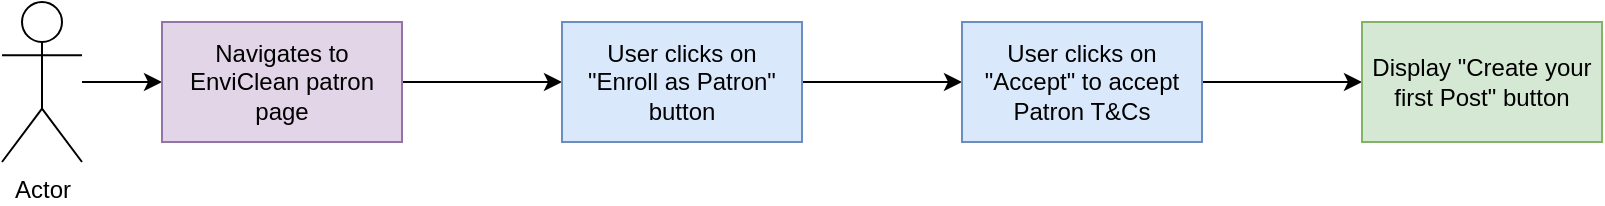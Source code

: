 <mxfile version="14.8.3" type="device"><diagram id="C5RBs43oDa-KdzZeNtuy" name="Page-1"><mxGraphModel dx="1038" dy="579" grid="1" gridSize="10" guides="1" tooltips="1" connect="1" arrows="1" fold="1" page="1" pageScale="1" pageWidth="827" pageHeight="1169" math="0" shadow="0"><root><mxCell id="WIyWlLk6GJQsqaUBKTNV-0"/><mxCell id="WIyWlLk6GJQsqaUBKTNV-1" parent="WIyWlLk6GJQsqaUBKTNV-0"/><mxCell id="l1MPVp6y_KstZxysreDP-4" value="" style="edgeStyle=orthogonalEdgeStyle;rounded=0;orthogonalLoop=1;jettySize=auto;html=1;" edge="1" parent="WIyWlLk6GJQsqaUBKTNV-1" source="l1MPVp6y_KstZxysreDP-0" target="l1MPVp6y_KstZxysreDP-1"><mxGeometry relative="1" as="geometry"/></mxCell><mxCell id="l1MPVp6y_KstZxysreDP-0" value="Actor" style="shape=umlActor;verticalLabelPosition=bottom;verticalAlign=top;html=1;outlineConnect=0;" vertex="1" parent="WIyWlLk6GJQsqaUBKTNV-1"><mxGeometry x="80" y="120" width="40" height="80" as="geometry"/></mxCell><mxCell id="l1MPVp6y_KstZxysreDP-5" value="" style="edgeStyle=orthogonalEdgeStyle;rounded=0;orthogonalLoop=1;jettySize=auto;html=1;" edge="1" parent="WIyWlLk6GJQsqaUBKTNV-1" source="l1MPVp6y_KstZxysreDP-1" target="l1MPVp6y_KstZxysreDP-2"><mxGeometry relative="1" as="geometry"/></mxCell><mxCell id="l1MPVp6y_KstZxysreDP-1" value="Navigates to EnviClean patron page" style="rounded=0;whiteSpace=wrap;html=1;fillColor=#e1d5e7;strokeColor=#9673a6;" vertex="1" parent="WIyWlLk6GJQsqaUBKTNV-1"><mxGeometry x="160" y="130" width="120" height="60" as="geometry"/></mxCell><mxCell id="l1MPVp6y_KstZxysreDP-6" value="" style="edgeStyle=orthogonalEdgeStyle;rounded=0;orthogonalLoop=1;jettySize=auto;html=1;" edge="1" parent="WIyWlLk6GJQsqaUBKTNV-1" source="l1MPVp6y_KstZxysreDP-2" target="l1MPVp6y_KstZxysreDP-3"><mxGeometry relative="1" as="geometry"/></mxCell><mxCell id="l1MPVp6y_KstZxysreDP-2" value="User clicks on &lt;br&gt;&quot;Enroll as Patron&quot; button" style="rounded=0;whiteSpace=wrap;html=1;fillColor=#dae8fc;strokeColor=#6c8ebf;" vertex="1" parent="WIyWlLk6GJQsqaUBKTNV-1"><mxGeometry x="360" y="130" width="120" height="60" as="geometry"/></mxCell><mxCell id="l1MPVp6y_KstZxysreDP-9" value="" style="edgeStyle=orthogonalEdgeStyle;rounded=0;orthogonalLoop=1;jettySize=auto;html=1;" edge="1" parent="WIyWlLk6GJQsqaUBKTNV-1" source="l1MPVp6y_KstZxysreDP-3" target="l1MPVp6y_KstZxysreDP-8"><mxGeometry relative="1" as="geometry"/></mxCell><mxCell id="l1MPVp6y_KstZxysreDP-3" value="User clicks on &quot;Accept&quot; to accept Patron T&amp;amp;Cs" style="rounded=0;whiteSpace=wrap;html=1;fillColor=#dae8fc;strokeColor=#6c8ebf;" vertex="1" parent="WIyWlLk6GJQsqaUBKTNV-1"><mxGeometry x="560" y="130" width="120" height="60" as="geometry"/></mxCell><mxCell id="l1MPVp6y_KstZxysreDP-8" value="Display &quot;Create your first Post&quot; button" style="rounded=0;whiteSpace=wrap;html=1;fillColor=#d5e8d4;strokeColor=#82b366;" vertex="1" parent="WIyWlLk6GJQsqaUBKTNV-1"><mxGeometry x="760" y="130" width="120" height="60" as="geometry"/></mxCell></root></mxGraphModel></diagram></mxfile>